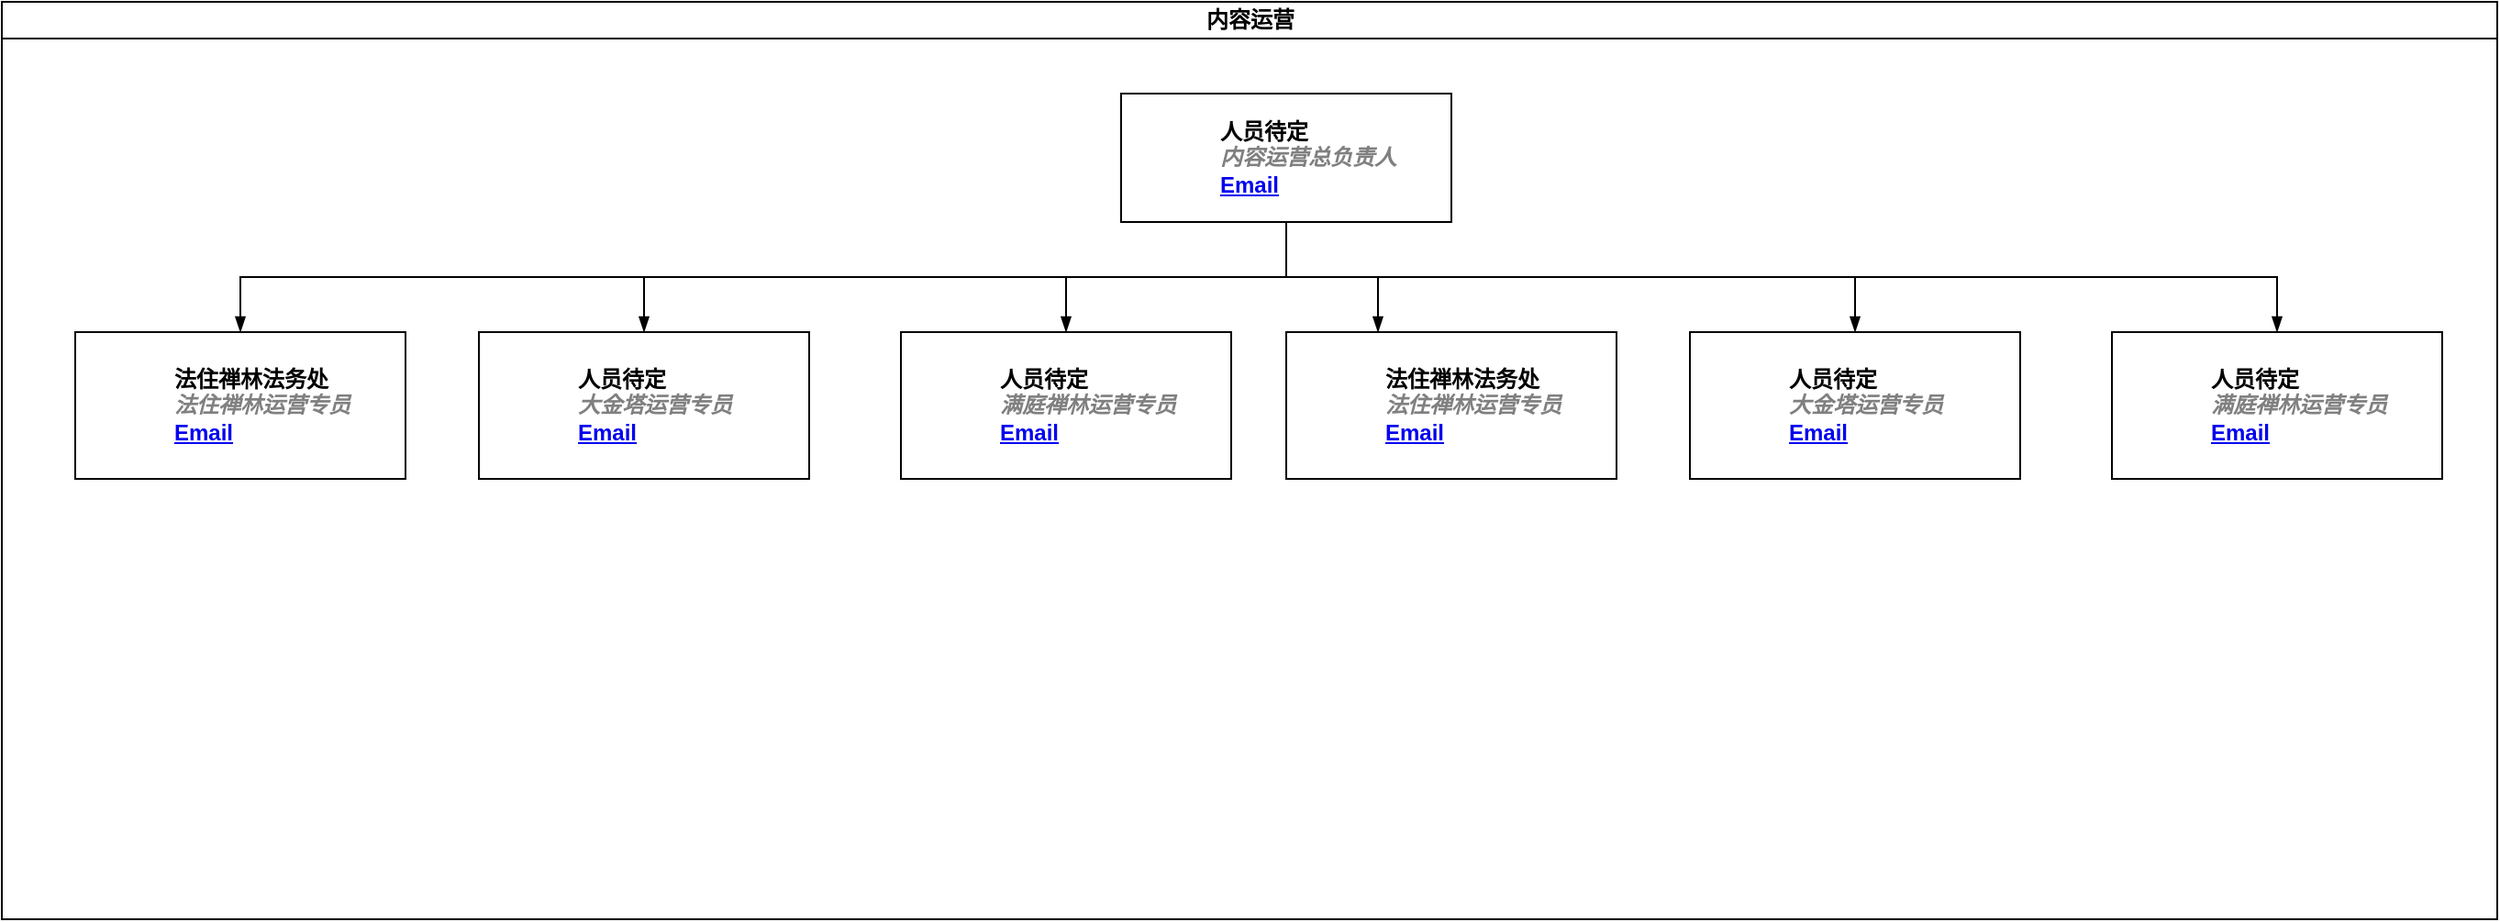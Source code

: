 <mxfile version="16.3.0" type="github">
  <diagram id="prtHgNgQTEPvFCAcTncT" name="Page-1">
    <mxGraphModel dx="1117" dy="800" grid="1" gridSize="10" guides="1" tooltips="1" connect="1" arrows="1" fold="1" page="1" pageScale="1" pageWidth="827" pageHeight="1169" math="0" shadow="0">
      <root>
        <mxCell id="0" />
        <mxCell id="1" parent="0" />
        <mxCell id="dNxyNK7c78bLwvsdeMH5-11" value="内容运营" style="swimlane;html=1;startSize=20;horizontal=1;containerType=tree;glass=0;" parent="1" vertex="1">
          <mxGeometry x="20" y="20" width="1360" height="500" as="geometry" />
        </mxCell>
        <UserObject label="%name%&lt;br&gt;&lt;i style=&quot;color: gray&quot;&gt;%position%&lt;/i&gt;&lt;br&gt;&lt;a href=&quot;mailto:%email%&quot;&gt;Email&lt;/a&gt;" name="人员待定" position="内容运营总负责人" location="大金塔" email="" placeholders="1" link="" id="dNxyNK7c78bLwvsdeMH5-12">
          <mxCell style="label;image=https://cdn3.iconfinder.com/data/icons/user-avatars-1/512/users-3-128.png;whiteSpace=wrap;html=1;rounded=0;glass=0;treeMoving=1;treeFolding=1;" parent="dNxyNK7c78bLwvsdeMH5-11" vertex="1">
            <mxGeometry x="610" y="50" width="180" height="70" as="geometry" />
          </mxCell>
        </UserObject>
        <mxCell id="dNxyNK7c78bLwvsdeMH5-13" value="" style="endArrow=blockThin;endFill=1;fontSize=11;edgeStyle=elbowEdgeStyle;elbow=vertical;rounded=0;" parent="dNxyNK7c78bLwvsdeMH5-11" source="dNxyNK7c78bLwvsdeMH5-12" target="dNxyNK7c78bLwvsdeMH5-14" edge="1">
          <mxGeometry relative="1" as="geometry" />
        </mxCell>
        <UserObject label="%name%&lt;br&gt;&lt;i style=&quot;color: gray&quot;&gt;%position%&lt;/i&gt;&lt;br&gt;&lt;a href=&quot;mailto:%email%&quot;&gt;Email&lt;/a&gt;" name="法住禅林法务处" position="法住禅林运营专员" location="法住禅林" email="" placeholders="1" link="" id="dNxyNK7c78bLwvsdeMH5-14">
          <mxCell style="label;image=https://cdn3.iconfinder.com/data/icons/user-avatars-1/512/users-10-3-128.png;whiteSpace=wrap;html=1;rounded=0;glass=0;treeFolding=1;treeMoving=1;" parent="dNxyNK7c78bLwvsdeMH5-11" vertex="1">
            <mxGeometry x="40" y="180" width="180" height="80" as="geometry" />
          </mxCell>
        </UserObject>
        <mxCell id="dNxyNK7c78bLwvsdeMH5-15" value="" style="endArrow=blockThin;endFill=1;fontSize=11;edgeStyle=elbowEdgeStyle;elbow=vertical;rounded=0;" parent="dNxyNK7c78bLwvsdeMH5-11" source="dNxyNK7c78bLwvsdeMH5-12" target="dNxyNK7c78bLwvsdeMH5-16" edge="1">
          <mxGeometry relative="1" as="geometry" />
        </mxCell>
        <UserObject label="%name%&lt;br&gt;&lt;i style=&quot;color: gray&quot;&gt;%position%&lt;/i&gt;&lt;br&gt;&lt;a href=&quot;mailto:%email%&quot;&gt;Email&lt;/a&gt;" name="人员待定" position="大金塔运营专员" location="大金塔" email="" placeholders="1" link="" id="dNxyNK7c78bLwvsdeMH5-16">
          <mxCell style="label;image=https://cdn3.iconfinder.com/data/icons/user-avatars-1/512/users-9-2-128.png;whiteSpace=wrap;html=1;rounded=0;glass=0;treeFolding=1;treeMoving=1;" parent="dNxyNK7c78bLwvsdeMH5-11" vertex="1">
            <mxGeometry x="260" y="180" width="180" height="80" as="geometry" />
          </mxCell>
        </UserObject>
        <mxCell id="dNxyNK7c78bLwvsdeMH5-17" value="" style="endArrow=blockThin;endFill=1;fontSize=11;edgeStyle=elbowEdgeStyle;elbow=vertical;rounded=0;" parent="dNxyNK7c78bLwvsdeMH5-11" source="dNxyNK7c78bLwvsdeMH5-12" target="dNxyNK7c78bLwvsdeMH5-18" edge="1">
          <mxGeometry relative="1" as="geometry" />
        </mxCell>
        <UserObject label="%name%&lt;br&gt;&lt;i style=&quot;color: gray&quot;&gt;%position%&lt;/i&gt;&lt;br&gt;&lt;a href=&quot;mailto:%email%&quot;&gt;Email&lt;/a&gt;" name="人员待定" position="满庭禅林运营专员" location="满庭" email="" placeholders="1" link="" id="dNxyNK7c78bLwvsdeMH5-18">
          <mxCell style="label;image=https://cdn3.iconfinder.com/data/icons/user-avatars-1/512/users-2-128.png;whiteSpace=wrap;html=1;rounded=0;glass=0;" parent="dNxyNK7c78bLwvsdeMH5-11" vertex="1">
            <mxGeometry x="490" y="180" width="180" height="80" as="geometry" />
          </mxCell>
        </UserObject>
        <mxCell id="RuO1ex6492-upkwhqb_F-8" value="" style="endArrow=blockThin;endFill=1;fontSize=11;edgeStyle=elbowEdgeStyle;elbow=vertical;rounded=0;" edge="1" parent="dNxyNK7c78bLwvsdeMH5-11" target="RuO1ex6492-upkwhqb_F-9">
          <mxGeometry relative="1" as="geometry">
            <mxPoint x="700" y="130" as="sourcePoint" />
            <Array as="points">
              <mxPoint x="750" y="150" />
            </Array>
          </mxGeometry>
        </mxCell>
        <UserObject label="法住禅林法务处&lt;br&gt;&lt;i style=&quot;color: gray&quot;&gt;法住禅林运营专员&lt;/i&gt;&lt;br&gt;&lt;a href=&quot;mailto:&quot;&gt;Email&lt;/a&gt;" name="待定" position="帕隆美运营专员" location="帕隆美" email="" placeholders="1" link="" id="RuO1ex6492-upkwhqb_F-9">
          <mxCell style="label;image=https://cdn3.iconfinder.com/data/icons/user-avatars-1/512/users-10-3-128.png;whiteSpace=wrap;html=1;rounded=0;glass=0;treeFolding=1;treeMoving=1;" vertex="1" parent="dNxyNK7c78bLwvsdeMH5-11">
            <mxGeometry x="700" y="180" width="180" height="80" as="geometry" />
          </mxCell>
        </UserObject>
        <mxCell id="RuO1ex6492-upkwhqb_F-10" value="" style="endArrow=blockThin;endFill=1;fontSize=11;edgeStyle=elbowEdgeStyle;elbow=vertical;rounded=0;exitX=0.5;exitY=1;exitDx=0;exitDy=0;" edge="1" parent="dNxyNK7c78bLwvsdeMH5-11" target="RuO1ex6492-upkwhqb_F-11" source="dNxyNK7c78bLwvsdeMH5-12">
          <mxGeometry relative="1" as="geometry">
            <mxPoint x="1010" y="120" as="sourcePoint" />
          </mxGeometry>
        </mxCell>
        <UserObject label="人员待定&lt;br&gt;&lt;i style=&quot;color: gray&quot;&gt;大金塔运营专员&lt;/i&gt;&lt;br&gt;&lt;a href=&quot;mailto:&quot;&gt;Email&lt;/a&gt;" name="人员待定" position="大金塔运营专员" location="大金塔" email="" placeholders="1" link="" id="RuO1ex6492-upkwhqb_F-11">
          <mxCell style="label;image=https://cdn3.iconfinder.com/data/icons/user-avatars-1/512/users-9-2-128.png;whiteSpace=wrap;html=1;rounded=0;glass=0;treeFolding=1;treeMoving=1;" vertex="1" parent="dNxyNK7c78bLwvsdeMH5-11">
            <mxGeometry x="920" y="180" width="180" height="80" as="geometry" />
          </mxCell>
        </UserObject>
        <mxCell id="RuO1ex6492-upkwhqb_F-12" value="" style="endArrow=blockThin;endFill=1;fontSize=11;edgeStyle=elbowEdgeStyle;elbow=vertical;rounded=0;" edge="1" parent="dNxyNK7c78bLwvsdeMH5-11" target="RuO1ex6492-upkwhqb_F-13">
          <mxGeometry relative="1" as="geometry">
            <mxPoint x="700" y="130" as="sourcePoint" />
            <Array as="points">
              <mxPoint x="880" y="150" />
            </Array>
          </mxGeometry>
        </mxCell>
        <UserObject label="人员待定&lt;br&gt;&lt;i style=&quot;color: gray&quot;&gt;满庭禅林运营专员&lt;/i&gt;&lt;br&gt;&lt;a href=&quot;mailto:&quot;&gt;Email&lt;/a&gt;" name="人员待定" position="满庭禅林运营专员" location="满庭" email="" placeholders="1" link="" id="RuO1ex6492-upkwhqb_F-13">
          <mxCell style="label;image=https://cdn3.iconfinder.com/data/icons/user-avatars-1/512/users-2-128.png;whiteSpace=wrap;html=1;rounded=0;glass=0;" vertex="1" parent="dNxyNK7c78bLwvsdeMH5-11">
            <mxGeometry x="1150" y="180" width="180" height="80" as="geometry" />
          </mxCell>
        </UserObject>
      </root>
    </mxGraphModel>
  </diagram>
</mxfile>
